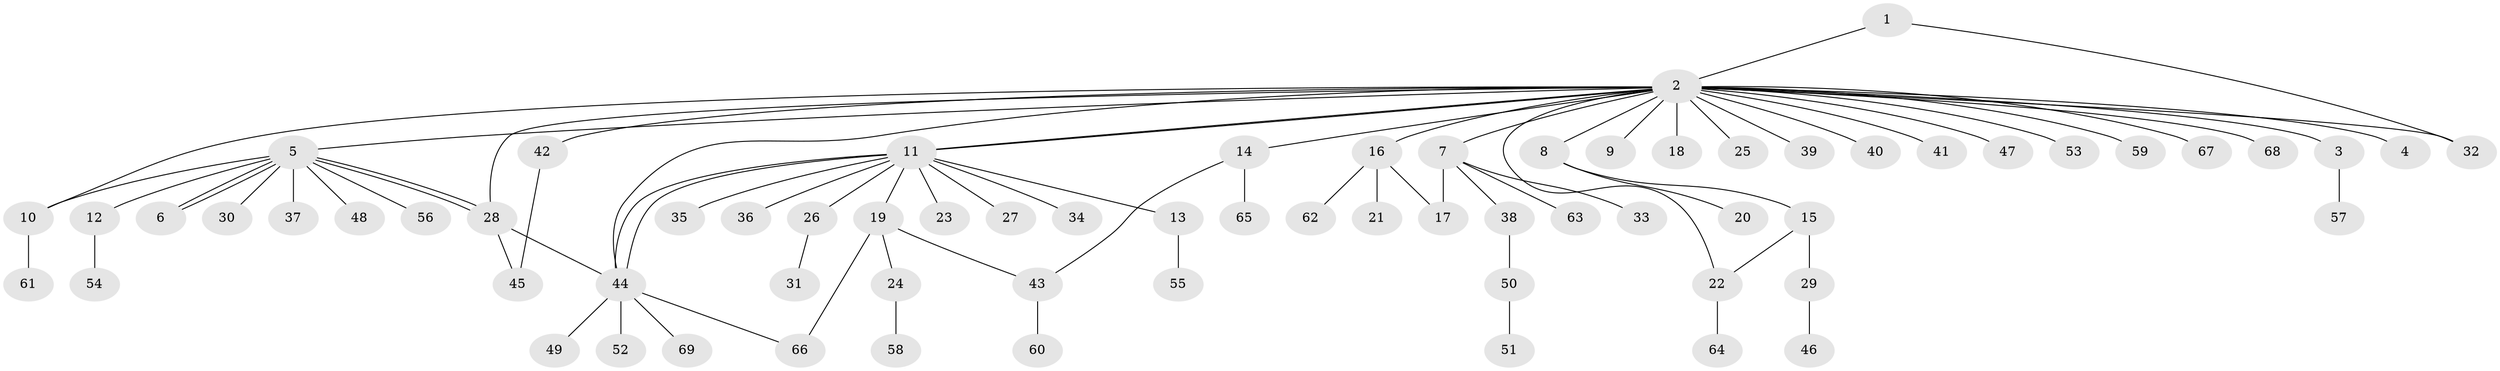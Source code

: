 // coarse degree distribution, {18: 0.04878048780487805, 1: 0.8536585365853658, 4: 0.024390243902439025, 2: 0.04878048780487805, 3: 0.024390243902439025}
// Generated by graph-tools (version 1.1) at 2025/51/03/04/25 21:51:13]
// undirected, 69 vertices, 82 edges
graph export_dot {
graph [start="1"]
  node [color=gray90,style=filled];
  1;
  2;
  3;
  4;
  5;
  6;
  7;
  8;
  9;
  10;
  11;
  12;
  13;
  14;
  15;
  16;
  17;
  18;
  19;
  20;
  21;
  22;
  23;
  24;
  25;
  26;
  27;
  28;
  29;
  30;
  31;
  32;
  33;
  34;
  35;
  36;
  37;
  38;
  39;
  40;
  41;
  42;
  43;
  44;
  45;
  46;
  47;
  48;
  49;
  50;
  51;
  52;
  53;
  54;
  55;
  56;
  57;
  58;
  59;
  60;
  61;
  62;
  63;
  64;
  65;
  66;
  67;
  68;
  69;
  1 -- 2;
  1 -- 32;
  2 -- 3;
  2 -- 4;
  2 -- 5;
  2 -- 7;
  2 -- 8;
  2 -- 9;
  2 -- 10;
  2 -- 11;
  2 -- 11;
  2 -- 14;
  2 -- 16;
  2 -- 18;
  2 -- 22;
  2 -- 25;
  2 -- 28;
  2 -- 32;
  2 -- 39;
  2 -- 40;
  2 -- 41;
  2 -- 42;
  2 -- 44;
  2 -- 47;
  2 -- 53;
  2 -- 59;
  2 -- 67;
  2 -- 68;
  3 -- 57;
  5 -- 6;
  5 -- 6;
  5 -- 10;
  5 -- 12;
  5 -- 28;
  5 -- 28;
  5 -- 30;
  5 -- 37;
  5 -- 48;
  5 -- 56;
  7 -- 17;
  7 -- 33;
  7 -- 38;
  7 -- 63;
  8 -- 15;
  8 -- 20;
  10 -- 61;
  11 -- 13;
  11 -- 19;
  11 -- 23;
  11 -- 26;
  11 -- 27;
  11 -- 34;
  11 -- 35;
  11 -- 36;
  11 -- 44;
  11 -- 44;
  12 -- 54;
  13 -- 55;
  14 -- 43;
  14 -- 65;
  15 -- 22;
  15 -- 29;
  16 -- 17;
  16 -- 21;
  16 -- 62;
  19 -- 24;
  19 -- 43;
  19 -- 66;
  22 -- 64;
  24 -- 58;
  26 -- 31;
  28 -- 44;
  28 -- 45;
  29 -- 46;
  38 -- 50;
  42 -- 45;
  43 -- 60;
  44 -- 49;
  44 -- 52;
  44 -- 66;
  44 -- 69;
  50 -- 51;
}
